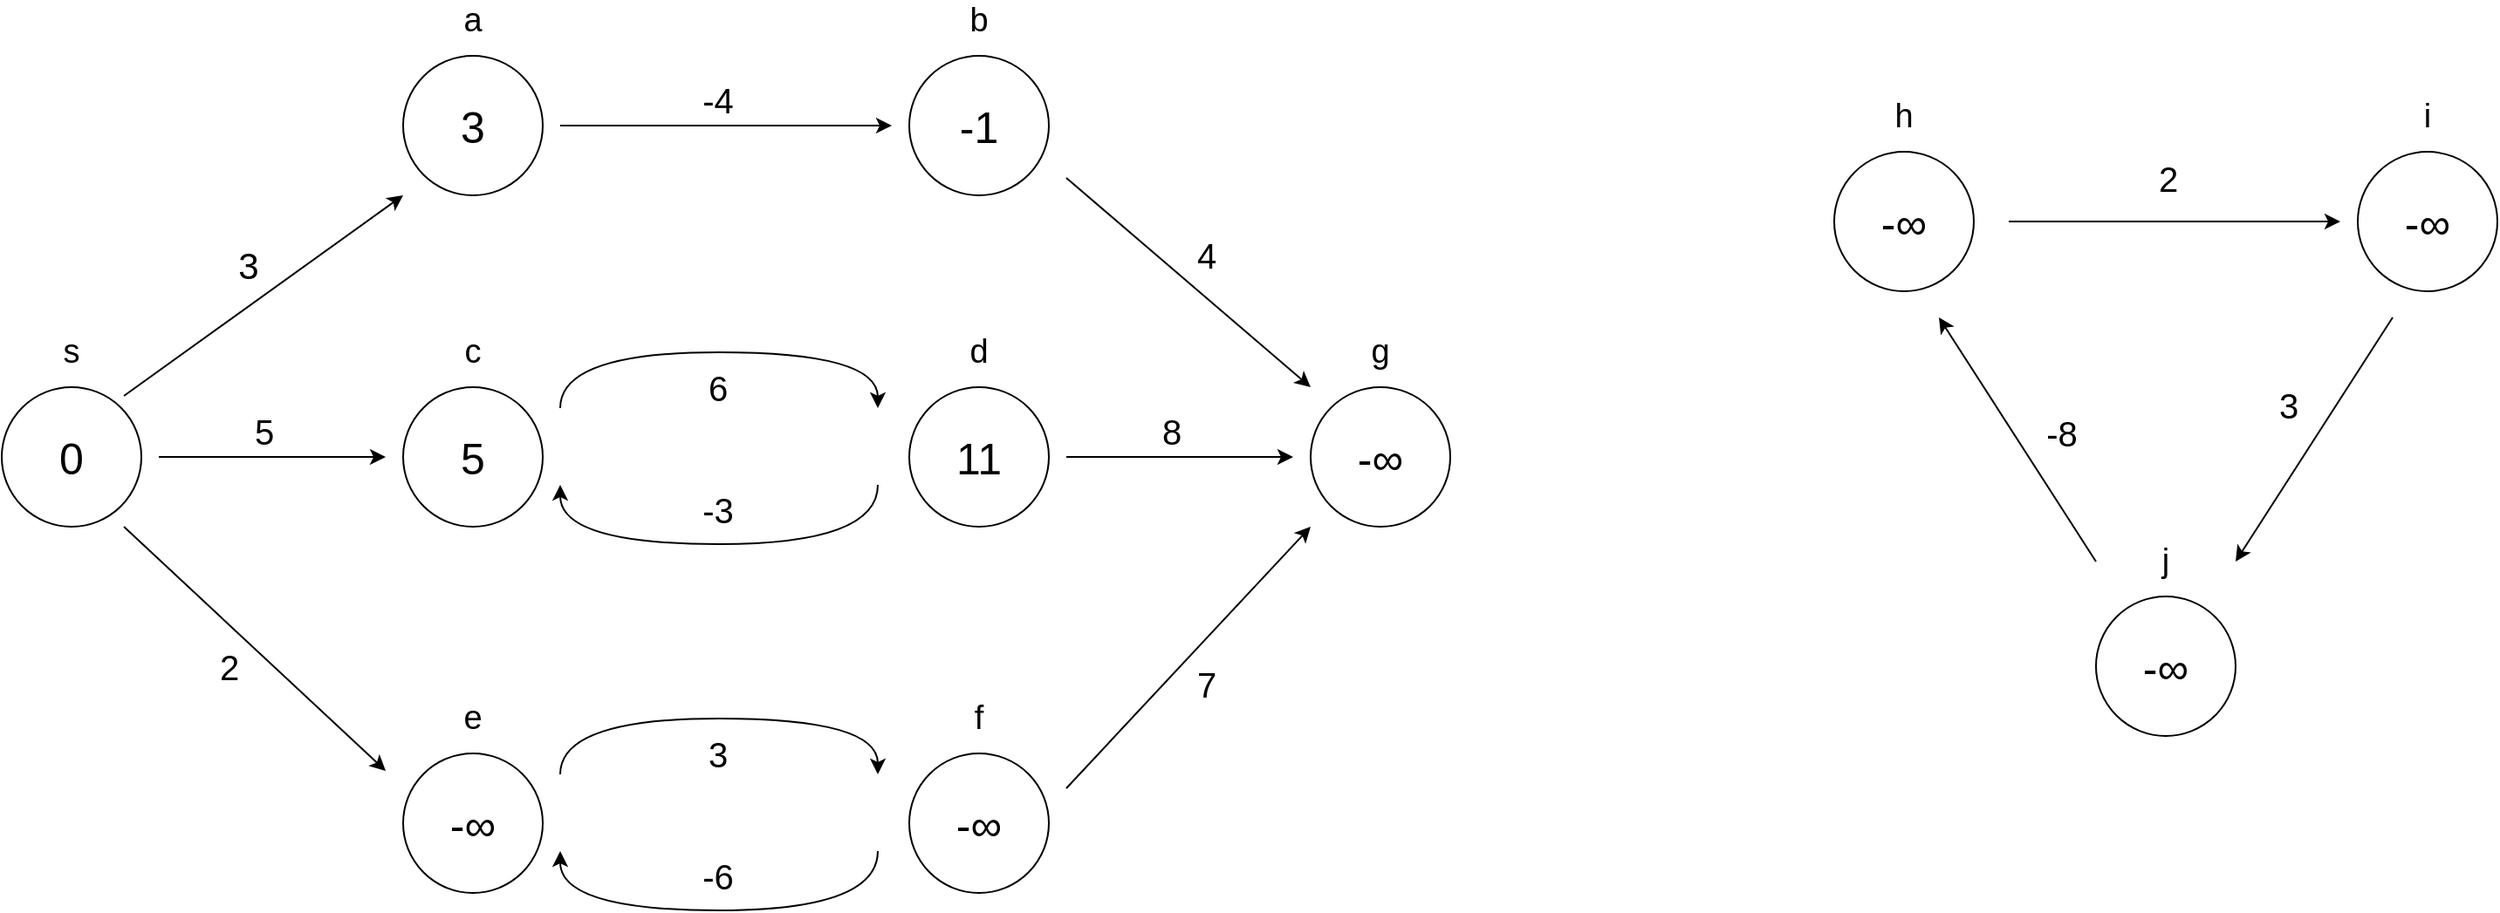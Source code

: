 <mxfile version="10.6.3" type="device"><diagram id="8I8mHOZpyj6uf0BlW9YR" name="Page-1"><mxGraphModel dx="1640" dy="909" grid="1" gridSize="10" guides="1" tooltips="1" connect="1" arrows="1" fold="1" page="1" pageScale="1" pageWidth="850" pageHeight="1100" math="0" shadow="0"><root><mxCell id="0"/><mxCell id="1" parent="0"/><mxCell id="8xvUA4IFnpOgP-KHT84N-7" value="" style="group" vertex="1" connectable="0" parent="1"><mxGeometry x="310" y="50" width="80" height="110" as="geometry"/></mxCell><mxCell id="8xvUA4IFnpOgP-KHT84N-3" value="&lt;font style=&quot;font-size: 25px&quot;&gt;3&lt;/font&gt;" style="ellipse;whiteSpace=wrap;html=1;aspect=fixed;" vertex="1" parent="8xvUA4IFnpOgP-KHT84N-7"><mxGeometry y="30" width="80" height="80" as="geometry"/></mxCell><mxCell id="8xvUA4IFnpOgP-KHT84N-4" value="&lt;font style=&quot;font-size: 19px&quot;&gt;a&lt;/font&gt;" style="text;html=1;strokeColor=none;fillColor=none;align=center;verticalAlign=middle;whiteSpace=wrap;rounded=0;" vertex="1" parent="8xvUA4IFnpOgP-KHT84N-7"><mxGeometry x="20" width="40" height="20" as="geometry"/></mxCell><mxCell id="8xvUA4IFnpOgP-KHT84N-8" value="" style="group" vertex="1" connectable="0" parent="1"><mxGeometry x="310" y="240" width="80" height="110" as="geometry"/></mxCell><mxCell id="8xvUA4IFnpOgP-KHT84N-5" value="&lt;font style=&quot;font-size: 25px&quot;&gt;5&lt;/font&gt;" style="ellipse;whiteSpace=wrap;html=1;aspect=fixed;" vertex="1" parent="8xvUA4IFnpOgP-KHT84N-8"><mxGeometry y="30" width="80" height="80" as="geometry"/></mxCell><mxCell id="8xvUA4IFnpOgP-KHT84N-6" value="&lt;font style=&quot;font-size: 19px&quot;&gt;c&lt;/font&gt;" style="text;html=1;strokeColor=none;fillColor=none;align=center;verticalAlign=middle;whiteSpace=wrap;rounded=0;" vertex="1" parent="8xvUA4IFnpOgP-KHT84N-8"><mxGeometry x="20" width="40" height="20" as="geometry"/></mxCell><mxCell id="8xvUA4IFnpOgP-KHT84N-9" value="" style="group" vertex="1" connectable="0" parent="1"><mxGeometry x="80" y="240" width="80" height="110" as="geometry"/></mxCell><mxCell id="8xvUA4IFnpOgP-KHT84N-1" value="&lt;font style=&quot;font-size: 25px&quot;&gt;0&lt;/font&gt;" style="ellipse;whiteSpace=wrap;html=1;aspect=fixed;" vertex="1" parent="8xvUA4IFnpOgP-KHT84N-9"><mxGeometry y="30" width="80" height="80" as="geometry"/></mxCell><mxCell id="8xvUA4IFnpOgP-KHT84N-2" value="&lt;font style=&quot;font-size: 19px&quot;&gt;s&lt;/font&gt;" style="text;html=1;strokeColor=none;fillColor=none;align=center;verticalAlign=middle;whiteSpace=wrap;rounded=0;" vertex="1" parent="8xvUA4IFnpOgP-KHT84N-9"><mxGeometry x="20" width="40" height="20" as="geometry"/></mxCell><mxCell id="8xvUA4IFnpOgP-KHT84N-10" value="" style="group" vertex="1" connectable="0" parent="1"><mxGeometry x="310" y="450" width="80" height="110" as="geometry"/></mxCell><mxCell id="8xvUA4IFnpOgP-KHT84N-11" value="&lt;span&gt;&lt;font style=&quot;font-size: 25px&quot;&gt;-∞&lt;/font&gt;&lt;/span&gt;" style="ellipse;whiteSpace=wrap;html=1;aspect=fixed;" vertex="1" parent="8xvUA4IFnpOgP-KHT84N-10"><mxGeometry y="30" width="80" height="80" as="geometry"/></mxCell><mxCell id="8xvUA4IFnpOgP-KHT84N-12" value="&lt;font style=&quot;font-size: 19px&quot;&gt;e&lt;/font&gt;" style="text;html=1;strokeColor=none;fillColor=none;align=center;verticalAlign=middle;whiteSpace=wrap;rounded=0;" vertex="1" parent="8xvUA4IFnpOgP-KHT84N-10"><mxGeometry x="20" width="40" height="20" as="geometry"/></mxCell><mxCell id="8xvUA4IFnpOgP-KHT84N-13" value="" style="endArrow=classic;html=1;" edge="1" parent="1"><mxGeometry width="50" height="50" relative="1" as="geometry"><mxPoint x="150" y="275" as="sourcePoint"/><mxPoint x="310" y="160" as="targetPoint"/></mxGeometry></mxCell><mxCell id="8xvUA4IFnpOgP-KHT84N-16" value="&lt;font style=&quot;font-size: 21px&quot;&gt;3&lt;/font&gt;" style="text;html=1;resizable=0;points=[];align=center;verticalAlign=middle;labelBackgroundColor=#ffffff;" vertex="1" connectable="0" parent="8xvUA4IFnpOgP-KHT84N-13"><mxGeometry x="-0.214" relative="1" as="geometry"><mxPoint x="7.5" y="-30" as="offset"/></mxGeometry></mxCell><mxCell id="8xvUA4IFnpOgP-KHT84N-14" value="" style="endArrow=classic;html=1;" edge="1" parent="1"><mxGeometry width="50" height="50" relative="1" as="geometry"><mxPoint x="170" y="310" as="sourcePoint"/><mxPoint x="300" y="310" as="targetPoint"/></mxGeometry></mxCell><mxCell id="8xvUA4IFnpOgP-KHT84N-17" value="5" style="text;html=1;resizable=0;points=[];align=center;verticalAlign=middle;labelBackgroundColor=#ffffff;fontSize=20;" vertex="1" connectable="0" parent="8xvUA4IFnpOgP-KHT84N-14"><mxGeometry x="-0.2" y="2" relative="1" as="geometry"><mxPoint x="8" y="-13" as="offset"/></mxGeometry></mxCell><mxCell id="8xvUA4IFnpOgP-KHT84N-15" value="" style="endArrow=classic;html=1;" edge="1" parent="1"><mxGeometry width="50" height="50" relative="1" as="geometry"><mxPoint x="150" y="350" as="sourcePoint"/><mxPoint x="300" y="490" as="targetPoint"/></mxGeometry></mxCell><mxCell id="8xvUA4IFnpOgP-KHT84N-18" value="2" style="text;html=1;resizable=0;points=[];align=center;verticalAlign=middle;labelBackgroundColor=#ffffff;fontSize=20;" vertex="1" connectable="0" parent="8xvUA4IFnpOgP-KHT84N-15"><mxGeometry x="-0.144" y="1" relative="1" as="geometry"><mxPoint x="-5" y="20.5" as="offset"/></mxGeometry></mxCell><mxCell id="8xvUA4IFnpOgP-KHT84N-19" value="" style="group" vertex="1" connectable="0" parent="1"><mxGeometry x="600" y="50" width="80" height="110" as="geometry"/></mxCell><mxCell id="8xvUA4IFnpOgP-KHT84N-20" value="&lt;font style=&quot;font-size: 25px&quot;&gt;-1&lt;/font&gt;" style="ellipse;whiteSpace=wrap;html=1;aspect=fixed;" vertex="1" parent="8xvUA4IFnpOgP-KHT84N-19"><mxGeometry y="30" width="80" height="80" as="geometry"/></mxCell><mxCell id="8xvUA4IFnpOgP-KHT84N-21" value="&lt;font style=&quot;font-size: 19px&quot;&gt;b&lt;/font&gt;" style="text;html=1;strokeColor=none;fillColor=none;align=center;verticalAlign=middle;whiteSpace=wrap;rounded=0;" vertex="1" parent="8xvUA4IFnpOgP-KHT84N-19"><mxGeometry x="20" width="40" height="20" as="geometry"/></mxCell><mxCell id="8xvUA4IFnpOgP-KHT84N-22" value="" style="endArrow=classic;html=1;fontSize=20;" edge="1" parent="1"><mxGeometry width="50" height="50" relative="1" as="geometry"><mxPoint x="400" y="120" as="sourcePoint"/><mxPoint x="590" y="120" as="targetPoint"/></mxGeometry></mxCell><mxCell id="8xvUA4IFnpOgP-KHT84N-23" value="-4" style="text;html=1;resizable=0;points=[];align=center;verticalAlign=middle;labelBackgroundColor=#ffffff;fontSize=20;" vertex="1" connectable="0" parent="8xvUA4IFnpOgP-KHT84N-22"><mxGeometry x="-0.116" y="1" relative="1" as="geometry"><mxPoint x="6" y="-14" as="offset"/></mxGeometry></mxCell><mxCell id="8xvUA4IFnpOgP-KHT84N-25" value="" style="group" vertex="1" connectable="0" parent="1"><mxGeometry x="600" y="240" width="80" height="110" as="geometry"/></mxCell><mxCell id="8xvUA4IFnpOgP-KHT84N-26" value="&lt;font style=&quot;font-size: 25px&quot;&gt;11&lt;/font&gt;" style="ellipse;whiteSpace=wrap;html=1;aspect=fixed;" vertex="1" parent="8xvUA4IFnpOgP-KHT84N-25"><mxGeometry y="30" width="80" height="80" as="geometry"/></mxCell><mxCell id="8xvUA4IFnpOgP-KHT84N-27" value="&lt;font style=&quot;font-size: 19px&quot;&gt;d&lt;/font&gt;" style="text;html=1;strokeColor=none;fillColor=none;align=center;verticalAlign=middle;whiteSpace=wrap;rounded=0;" vertex="1" parent="8xvUA4IFnpOgP-KHT84N-25"><mxGeometry x="20" width="40" height="20" as="geometry"/></mxCell><mxCell id="8xvUA4IFnpOgP-KHT84N-28" value="" style="endArrow=classic;html=1;fontSize=20;edgeStyle=orthogonalEdgeStyle;curved=1;" edge="1" parent="1"><mxGeometry width="50" height="50" relative="1" as="geometry"><mxPoint x="400" y="282" as="sourcePoint"/><mxPoint x="582" y="282" as="targetPoint"/><Array as="points"><mxPoint x="400" y="250"/><mxPoint x="582" y="250"/></Array></mxGeometry></mxCell><mxCell id="8xvUA4IFnpOgP-KHT84N-33" value="6" style="text;html=1;resizable=0;points=[];align=center;verticalAlign=middle;labelBackgroundColor=#ffffff;fontSize=20;" vertex="1" connectable="0" parent="8xvUA4IFnpOgP-KHT84N-28"><mxGeometry x="0.114" y="3" relative="1" as="geometry"><mxPoint x="-15" y="23" as="offset"/></mxGeometry></mxCell><mxCell id="8xvUA4IFnpOgP-KHT84N-31" value="" style="endArrow=classic;html=1;fontSize=20;edgeStyle=orthogonalEdgeStyle;curved=1;" edge="1" parent="1"><mxGeometry width="50" height="50" relative="1" as="geometry"><mxPoint x="582" y="326" as="sourcePoint"/><mxPoint x="400" y="326" as="targetPoint"/><Array as="points"><mxPoint x="582" y="360"/><mxPoint x="400" y="360"/></Array></mxGeometry></mxCell><mxCell id="8xvUA4IFnpOgP-KHT84N-32" value="-3" style="text;html=1;resizable=0;points=[];align=center;verticalAlign=middle;labelBackgroundColor=#ffffff;fontSize=20;" vertex="1" connectable="0" parent="8xvUA4IFnpOgP-KHT84N-31"><mxGeometry x="-0.232" y="-1" relative="1" as="geometry"><mxPoint x="-30" y="-19" as="offset"/></mxGeometry></mxCell><mxCell id="8xvUA4IFnpOgP-KHT84N-34" value="" style="group" vertex="1" connectable="0" parent="1"><mxGeometry x="600" y="450" width="80" height="110" as="geometry"/></mxCell><mxCell id="8xvUA4IFnpOgP-KHT84N-35" value="&lt;span&gt;&lt;font style=&quot;font-size: 25px&quot;&gt;-∞&lt;/font&gt;&lt;/span&gt;&lt;br&gt;" style="ellipse;whiteSpace=wrap;html=1;aspect=fixed;" vertex="1" parent="8xvUA4IFnpOgP-KHT84N-34"><mxGeometry y="30" width="80" height="80" as="geometry"/></mxCell><mxCell id="8xvUA4IFnpOgP-KHT84N-36" value="&lt;font style=&quot;font-size: 19px&quot;&gt;f&lt;/font&gt;" style="text;html=1;strokeColor=none;fillColor=none;align=center;verticalAlign=middle;whiteSpace=wrap;rounded=0;" vertex="1" parent="8xvUA4IFnpOgP-KHT84N-34"><mxGeometry x="20" width="40" height="20" as="geometry"/></mxCell><mxCell id="8xvUA4IFnpOgP-KHT84N-37" value="" style="endArrow=classic;html=1;fontSize=20;edgeStyle=orthogonalEdgeStyle;curved=1;" edge="1" parent="1"><mxGeometry width="50" height="50" relative="1" as="geometry"><mxPoint x="400" y="492" as="sourcePoint"/><mxPoint x="582" y="492" as="targetPoint"/><Array as="points"><mxPoint x="400" y="460"/><mxPoint x="582" y="460"/></Array></mxGeometry></mxCell><mxCell id="8xvUA4IFnpOgP-KHT84N-38" value="3" style="text;html=1;resizable=0;points=[];align=center;verticalAlign=middle;labelBackgroundColor=#ffffff;fontSize=20;" vertex="1" connectable="0" parent="8xvUA4IFnpOgP-KHT84N-37"><mxGeometry x="0.114" y="3" relative="1" as="geometry"><mxPoint x="-15" y="23" as="offset"/></mxGeometry></mxCell><mxCell id="8xvUA4IFnpOgP-KHT84N-39" value="" style="endArrow=classic;html=1;fontSize=20;edgeStyle=orthogonalEdgeStyle;curved=1;" edge="1" parent="1"><mxGeometry width="50" height="50" relative="1" as="geometry"><mxPoint x="582" y="536" as="sourcePoint"/><mxPoint x="400" y="536" as="targetPoint"/><Array as="points"><mxPoint x="582" y="570"/><mxPoint x="400" y="570"/></Array></mxGeometry></mxCell><mxCell id="8xvUA4IFnpOgP-KHT84N-40" value="-6" style="text;html=1;resizable=0;points=[];align=center;verticalAlign=middle;labelBackgroundColor=#ffffff;fontSize=20;" vertex="1" connectable="0" parent="8xvUA4IFnpOgP-KHT84N-39"><mxGeometry x="-0.232" y="-1" relative="1" as="geometry"><mxPoint x="-30" y="-19" as="offset"/></mxGeometry></mxCell><mxCell id="8xvUA4IFnpOgP-KHT84N-41" value="" style="group" vertex="1" connectable="0" parent="1"><mxGeometry x="830" y="240" width="80" height="110" as="geometry"/></mxCell><mxCell id="8xvUA4IFnpOgP-KHT84N-42" value="&lt;span style=&quot;font-size: 25px&quot;&gt;-∞&lt;/span&gt;&lt;br&gt;" style="ellipse;whiteSpace=wrap;html=1;aspect=fixed;" vertex="1" parent="8xvUA4IFnpOgP-KHT84N-41"><mxGeometry y="30" width="80" height="80" as="geometry"/></mxCell><mxCell id="8xvUA4IFnpOgP-KHT84N-43" value="&lt;font style=&quot;font-size: 19px&quot;&gt;g&lt;/font&gt;" style="text;html=1;strokeColor=none;fillColor=none;align=center;verticalAlign=middle;whiteSpace=wrap;rounded=0;" vertex="1" parent="8xvUA4IFnpOgP-KHT84N-41"><mxGeometry x="20" width="40" height="20" as="geometry"/></mxCell><mxCell id="8xvUA4IFnpOgP-KHT84N-44" value="" style="endArrow=classic;html=1;fontSize=20;" edge="1" parent="1"><mxGeometry width="50" height="50" relative="1" as="geometry"><mxPoint x="690" y="150" as="sourcePoint"/><mxPoint x="830" y="270" as="targetPoint"/></mxGeometry></mxCell><mxCell id="8xvUA4IFnpOgP-KHT84N-50" value="4" style="text;html=1;resizable=0;points=[];align=center;verticalAlign=middle;labelBackgroundColor=#ffffff;fontSize=20;" vertex="1" connectable="0" parent="8xvUA4IFnpOgP-KHT84N-44"><mxGeometry x="-0.194" y="4" relative="1" as="geometry"><mxPoint x="21" y="-1.5" as="offset"/></mxGeometry></mxCell><mxCell id="8xvUA4IFnpOgP-KHT84N-45" value="" style="endArrow=classic;html=1;fontSize=20;" edge="1" parent="1"><mxGeometry width="50" height="50" relative="1" as="geometry"><mxPoint x="690" y="310" as="sourcePoint"/><mxPoint x="820" y="310" as="targetPoint"/></mxGeometry></mxCell><mxCell id="8xvUA4IFnpOgP-KHT84N-49" value="8" style="text;html=1;resizable=0;points=[];align=center;verticalAlign=middle;labelBackgroundColor=#ffffff;fontSize=20;" vertex="1" connectable="0" parent="8xvUA4IFnpOgP-KHT84N-45"><mxGeometry x="0.277" y="-2" relative="1" as="geometry"><mxPoint x="-23" y="-17" as="offset"/></mxGeometry></mxCell><mxCell id="8xvUA4IFnpOgP-KHT84N-46" value="" style="endArrow=classic;html=1;fontSize=20;" edge="1" parent="1"><mxGeometry width="50" height="50" relative="1" as="geometry"><mxPoint x="690" y="500" as="sourcePoint"/><mxPoint x="830" y="350" as="targetPoint"/></mxGeometry></mxCell><mxCell id="8xvUA4IFnpOgP-KHT84N-47" value="7" style="text;html=1;resizable=0;points=[];align=center;verticalAlign=middle;labelBackgroundColor=#ffffff;fontSize=20;" vertex="1" connectable="0" parent="8xvUA4IFnpOgP-KHT84N-46"><mxGeometry x="0.109" y="-5" relative="1" as="geometry"><mxPoint x="-1.5" y="20" as="offset"/></mxGeometry></mxCell><mxCell id="8xvUA4IFnpOgP-KHT84N-51" value="" style="group" vertex="1" connectable="0" parent="1"><mxGeometry x="1130" y="105" width="80" height="110" as="geometry"/></mxCell><mxCell id="8xvUA4IFnpOgP-KHT84N-52" value="&lt;span style=&quot;font-size: 25px&quot;&gt;-∞&lt;/span&gt;&lt;br&gt;" style="ellipse;whiteSpace=wrap;html=1;aspect=fixed;" vertex="1" parent="8xvUA4IFnpOgP-KHT84N-51"><mxGeometry y="30" width="80" height="80" as="geometry"/></mxCell><mxCell id="8xvUA4IFnpOgP-KHT84N-53" value="&lt;font style=&quot;font-size: 19px&quot;&gt;h&lt;/font&gt;" style="text;html=1;strokeColor=none;fillColor=none;align=center;verticalAlign=middle;whiteSpace=wrap;rounded=0;" vertex="1" parent="8xvUA4IFnpOgP-KHT84N-51"><mxGeometry x="20" width="40" height="20" as="geometry"/></mxCell><mxCell id="8xvUA4IFnpOgP-KHT84N-54" value="" style="group" vertex="1" connectable="0" parent="1"><mxGeometry x="1430" y="105" width="80" height="110" as="geometry"/></mxCell><mxCell id="8xvUA4IFnpOgP-KHT84N-55" value="&lt;span style=&quot;font-size: 25px&quot;&gt;-∞&lt;/span&gt;&lt;br&gt;" style="ellipse;whiteSpace=wrap;html=1;aspect=fixed;" vertex="1" parent="8xvUA4IFnpOgP-KHT84N-54"><mxGeometry y="30" width="80" height="80" as="geometry"/></mxCell><mxCell id="8xvUA4IFnpOgP-KHT84N-56" value="&lt;font style=&quot;font-size: 19px&quot;&gt;i&lt;/font&gt;" style="text;html=1;strokeColor=none;fillColor=none;align=center;verticalAlign=middle;whiteSpace=wrap;rounded=0;" vertex="1" parent="8xvUA4IFnpOgP-KHT84N-54"><mxGeometry x="20" width="40" height="20" as="geometry"/></mxCell><mxCell id="8xvUA4IFnpOgP-KHT84N-57" value="" style="group" vertex="1" connectable="0" parent="1"><mxGeometry x="1280" y="360" width="80" height="110" as="geometry"/></mxCell><mxCell id="8xvUA4IFnpOgP-KHT84N-58" value="&lt;span style=&quot;font-size: 25px&quot;&gt;-∞&lt;/span&gt;&lt;br&gt;" style="ellipse;whiteSpace=wrap;html=1;aspect=fixed;" vertex="1" parent="8xvUA4IFnpOgP-KHT84N-57"><mxGeometry y="30" width="80" height="80" as="geometry"/></mxCell><mxCell id="8xvUA4IFnpOgP-KHT84N-59" value="&lt;font style=&quot;font-size: 19px&quot;&gt;j&lt;/font&gt;" style="text;html=1;strokeColor=none;fillColor=none;align=center;verticalAlign=middle;whiteSpace=wrap;rounded=0;" vertex="1" parent="8xvUA4IFnpOgP-KHT84N-57"><mxGeometry x="20" width="40" height="20" as="geometry"/></mxCell><mxCell id="8xvUA4IFnpOgP-KHT84N-60" value="" style="endArrow=classic;html=1;fontSize=20;" edge="1" parent="1"><mxGeometry width="50" height="50" relative="1" as="geometry"><mxPoint x="1230" y="175" as="sourcePoint"/><mxPoint x="1420" y="175" as="targetPoint"/></mxGeometry></mxCell><mxCell id="8xvUA4IFnpOgP-KHT84N-67" value="2" style="text;html=1;resizable=0;points=[];align=center;verticalAlign=middle;labelBackgroundColor=#ffffff;fontSize=20;" vertex="1" connectable="0" parent="8xvUA4IFnpOgP-KHT84N-60"><mxGeometry x="0.133" y="-1" relative="1" as="geometry"><mxPoint x="-17" y="-26" as="offset"/></mxGeometry></mxCell><mxCell id="8xvUA4IFnpOgP-KHT84N-64" value="" style="endArrow=classic;html=1;fontSize=20;" edge="1" parent="1"><mxGeometry width="50" height="50" relative="1" as="geometry"><mxPoint x="1280" y="370" as="sourcePoint"/><mxPoint x="1190" y="230" as="targetPoint"/></mxGeometry></mxCell><mxCell id="8xvUA4IFnpOgP-KHT84N-66" value="-8" style="text;html=1;resizable=0;points=[];align=center;verticalAlign=middle;labelBackgroundColor=#ffffff;fontSize=20;" vertex="1" connectable="0" parent="8xvUA4IFnpOgP-KHT84N-64"><mxGeometry x="-0.168" y="3" relative="1" as="geometry"><mxPoint x="20" y="-18" as="offset"/></mxGeometry></mxCell><mxCell id="8xvUA4IFnpOgP-KHT84N-65" value="" style="endArrow=classic;html=1;fontSize=20;" edge="1" parent="1"><mxGeometry width="50" height="50" relative="1" as="geometry"><mxPoint x="1450" y="230" as="sourcePoint"/><mxPoint x="1360" y="370" as="targetPoint"/></mxGeometry></mxCell><mxCell id="8xvUA4IFnpOgP-KHT84N-68" value="3" style="text;html=1;resizable=0;points=[];align=center;verticalAlign=middle;labelBackgroundColor=#ffffff;fontSize=20;" vertex="1" connectable="0" parent="8xvUA4IFnpOgP-KHT84N-65"><mxGeometry x="-0.193" y="2" relative="1" as="geometry"><mxPoint x="-25.5" y="-7.5" as="offset"/></mxGeometry></mxCell></root></mxGraphModel></diagram></mxfile>